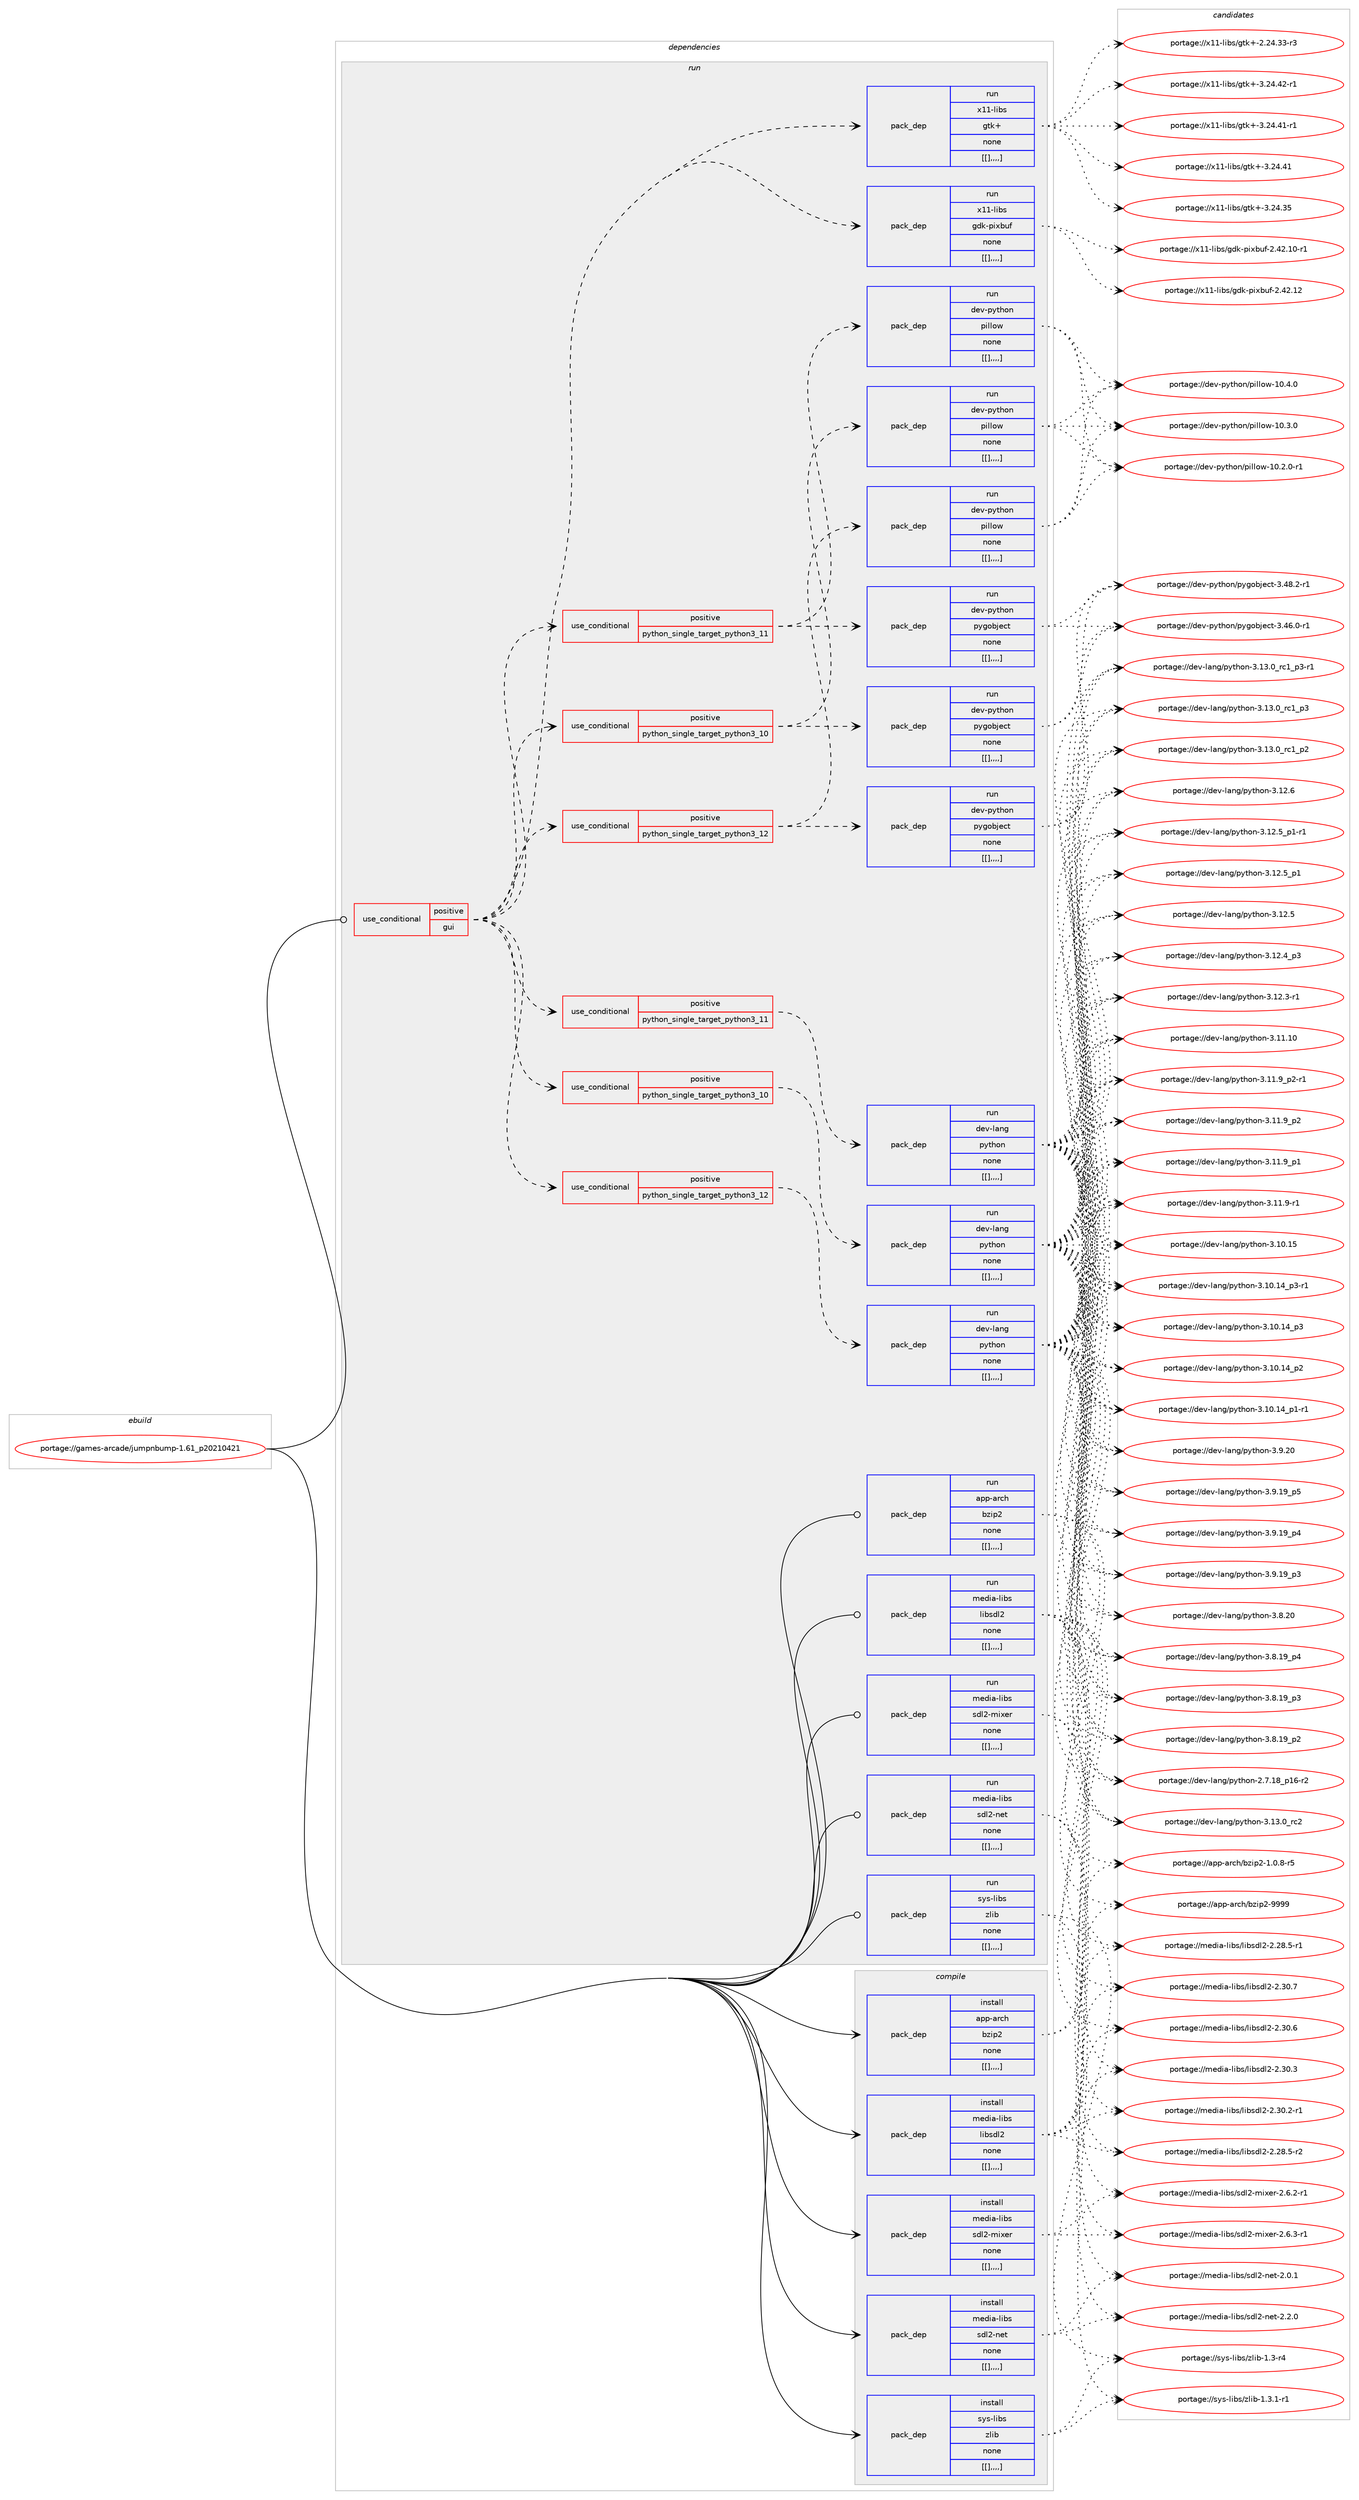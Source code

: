 digraph prolog {

# *************
# Graph options
# *************

newrank=true;
concentrate=true;
compound=true;
graph [rankdir=LR,fontname=Helvetica,fontsize=10,ranksep=1.5];#, ranksep=2.5, nodesep=0.2];
edge  [arrowhead=vee];
node  [fontname=Helvetica,fontsize=10];

# **********
# The ebuild
# **********

subgraph cluster_leftcol {
color=gray;
label=<<i>ebuild</i>>;
id [label="portage://games-arcade/jumpnbump-1.61_p20210421", color=red, width=4, href="../games-arcade/jumpnbump-1.61_p20210421.svg"];
}

# ****************
# The dependencies
# ****************

subgraph cluster_midcol {
color=gray;
label=<<i>dependencies</i>>;
subgraph cluster_compile {
fillcolor="#eeeeee";
style=filled;
label=<<i>compile</i>>;
subgraph pack162694 {
dependency228974 [label=<<TABLE BORDER="0" CELLBORDER="1" CELLSPACING="0" CELLPADDING="4" WIDTH="220"><TR><TD ROWSPAN="6" CELLPADDING="30">pack_dep</TD></TR><TR><TD WIDTH="110">install</TD></TR><TR><TD>app-arch</TD></TR><TR><TD>bzip2</TD></TR><TR><TD>none</TD></TR><TR><TD>[[],,,,]</TD></TR></TABLE>>, shape=none, color=blue];
}
id:e -> dependency228974:w [weight=20,style="solid",arrowhead="vee"];
subgraph pack162695 {
dependency228975 [label=<<TABLE BORDER="0" CELLBORDER="1" CELLSPACING="0" CELLPADDING="4" WIDTH="220"><TR><TD ROWSPAN="6" CELLPADDING="30">pack_dep</TD></TR><TR><TD WIDTH="110">install</TD></TR><TR><TD>media-libs</TD></TR><TR><TD>libsdl2</TD></TR><TR><TD>none</TD></TR><TR><TD>[[],,,,]</TD></TR></TABLE>>, shape=none, color=blue];
}
id:e -> dependency228975:w [weight=20,style="solid",arrowhead="vee"];
subgraph pack162696 {
dependency228976 [label=<<TABLE BORDER="0" CELLBORDER="1" CELLSPACING="0" CELLPADDING="4" WIDTH="220"><TR><TD ROWSPAN="6" CELLPADDING="30">pack_dep</TD></TR><TR><TD WIDTH="110">install</TD></TR><TR><TD>media-libs</TD></TR><TR><TD>sdl2-mixer</TD></TR><TR><TD>none</TD></TR><TR><TD>[[],,,,]</TD></TR></TABLE>>, shape=none, color=blue];
}
id:e -> dependency228976:w [weight=20,style="solid",arrowhead="vee"];
subgraph pack162697 {
dependency228977 [label=<<TABLE BORDER="0" CELLBORDER="1" CELLSPACING="0" CELLPADDING="4" WIDTH="220"><TR><TD ROWSPAN="6" CELLPADDING="30">pack_dep</TD></TR><TR><TD WIDTH="110">install</TD></TR><TR><TD>media-libs</TD></TR><TR><TD>sdl2-net</TD></TR><TR><TD>none</TD></TR><TR><TD>[[],,,,]</TD></TR></TABLE>>, shape=none, color=blue];
}
id:e -> dependency228977:w [weight=20,style="solid",arrowhead="vee"];
subgraph pack162698 {
dependency228978 [label=<<TABLE BORDER="0" CELLBORDER="1" CELLSPACING="0" CELLPADDING="4" WIDTH="220"><TR><TD ROWSPAN="6" CELLPADDING="30">pack_dep</TD></TR><TR><TD WIDTH="110">install</TD></TR><TR><TD>sys-libs</TD></TR><TR><TD>zlib</TD></TR><TR><TD>none</TD></TR><TR><TD>[[],,,,]</TD></TR></TABLE>>, shape=none, color=blue];
}
id:e -> dependency228978:w [weight=20,style="solid",arrowhead="vee"];
}
subgraph cluster_compileandrun {
fillcolor="#eeeeee";
style=filled;
label=<<i>compile and run</i>>;
}
subgraph cluster_run {
fillcolor="#eeeeee";
style=filled;
label=<<i>run</i>>;
subgraph cond64808 {
dependency228979 [label=<<TABLE BORDER="0" CELLBORDER="1" CELLSPACING="0" CELLPADDING="4"><TR><TD ROWSPAN="3" CELLPADDING="10">use_conditional</TD></TR><TR><TD>positive</TD></TR><TR><TD>gui</TD></TR></TABLE>>, shape=none, color=red];
subgraph cond64809 {
dependency228980 [label=<<TABLE BORDER="0" CELLBORDER="1" CELLSPACING="0" CELLPADDING="4"><TR><TD ROWSPAN="3" CELLPADDING="10">use_conditional</TD></TR><TR><TD>positive</TD></TR><TR><TD>python_single_target_python3_10</TD></TR></TABLE>>, shape=none, color=red];
subgraph pack162699 {
dependency228981 [label=<<TABLE BORDER="0" CELLBORDER="1" CELLSPACING="0" CELLPADDING="4" WIDTH="220"><TR><TD ROWSPAN="6" CELLPADDING="30">pack_dep</TD></TR><TR><TD WIDTH="110">run</TD></TR><TR><TD>dev-lang</TD></TR><TR><TD>python</TD></TR><TR><TD>none</TD></TR><TR><TD>[[],,,,]</TD></TR></TABLE>>, shape=none, color=blue];
}
dependency228980:e -> dependency228981:w [weight=20,style="dashed",arrowhead="vee"];
}
dependency228979:e -> dependency228980:w [weight=20,style="dashed",arrowhead="vee"];
subgraph cond64810 {
dependency228982 [label=<<TABLE BORDER="0" CELLBORDER="1" CELLSPACING="0" CELLPADDING="4"><TR><TD ROWSPAN="3" CELLPADDING="10">use_conditional</TD></TR><TR><TD>positive</TD></TR><TR><TD>python_single_target_python3_11</TD></TR></TABLE>>, shape=none, color=red];
subgraph pack162700 {
dependency228983 [label=<<TABLE BORDER="0" CELLBORDER="1" CELLSPACING="0" CELLPADDING="4" WIDTH="220"><TR><TD ROWSPAN="6" CELLPADDING="30">pack_dep</TD></TR><TR><TD WIDTH="110">run</TD></TR><TR><TD>dev-lang</TD></TR><TR><TD>python</TD></TR><TR><TD>none</TD></TR><TR><TD>[[],,,,]</TD></TR></TABLE>>, shape=none, color=blue];
}
dependency228982:e -> dependency228983:w [weight=20,style="dashed",arrowhead="vee"];
}
dependency228979:e -> dependency228982:w [weight=20,style="dashed",arrowhead="vee"];
subgraph cond64811 {
dependency228984 [label=<<TABLE BORDER="0" CELLBORDER="1" CELLSPACING="0" CELLPADDING="4"><TR><TD ROWSPAN="3" CELLPADDING="10">use_conditional</TD></TR><TR><TD>positive</TD></TR><TR><TD>python_single_target_python3_12</TD></TR></TABLE>>, shape=none, color=red];
subgraph pack162701 {
dependency228985 [label=<<TABLE BORDER="0" CELLBORDER="1" CELLSPACING="0" CELLPADDING="4" WIDTH="220"><TR><TD ROWSPAN="6" CELLPADDING="30">pack_dep</TD></TR><TR><TD WIDTH="110">run</TD></TR><TR><TD>dev-lang</TD></TR><TR><TD>python</TD></TR><TR><TD>none</TD></TR><TR><TD>[[],,,,]</TD></TR></TABLE>>, shape=none, color=blue];
}
dependency228984:e -> dependency228985:w [weight=20,style="dashed",arrowhead="vee"];
}
dependency228979:e -> dependency228984:w [weight=20,style="dashed",arrowhead="vee"];
subgraph cond64812 {
dependency228986 [label=<<TABLE BORDER="0" CELLBORDER="1" CELLSPACING="0" CELLPADDING="4"><TR><TD ROWSPAN="3" CELLPADDING="10">use_conditional</TD></TR><TR><TD>positive</TD></TR><TR><TD>python_single_target_python3_10</TD></TR></TABLE>>, shape=none, color=red];
subgraph pack162702 {
dependency228987 [label=<<TABLE BORDER="0" CELLBORDER="1" CELLSPACING="0" CELLPADDING="4" WIDTH="220"><TR><TD ROWSPAN="6" CELLPADDING="30">pack_dep</TD></TR><TR><TD WIDTH="110">run</TD></TR><TR><TD>dev-python</TD></TR><TR><TD>pillow</TD></TR><TR><TD>none</TD></TR><TR><TD>[[],,,,]</TD></TR></TABLE>>, shape=none, color=blue];
}
dependency228986:e -> dependency228987:w [weight=20,style="dashed",arrowhead="vee"];
subgraph pack162703 {
dependency228988 [label=<<TABLE BORDER="0" CELLBORDER="1" CELLSPACING="0" CELLPADDING="4" WIDTH="220"><TR><TD ROWSPAN="6" CELLPADDING="30">pack_dep</TD></TR><TR><TD WIDTH="110">run</TD></TR><TR><TD>dev-python</TD></TR><TR><TD>pygobject</TD></TR><TR><TD>none</TD></TR><TR><TD>[[],,,,]</TD></TR></TABLE>>, shape=none, color=blue];
}
dependency228986:e -> dependency228988:w [weight=20,style="dashed",arrowhead="vee"];
}
dependency228979:e -> dependency228986:w [weight=20,style="dashed",arrowhead="vee"];
subgraph cond64813 {
dependency228989 [label=<<TABLE BORDER="0" CELLBORDER="1" CELLSPACING="0" CELLPADDING="4"><TR><TD ROWSPAN="3" CELLPADDING="10">use_conditional</TD></TR><TR><TD>positive</TD></TR><TR><TD>python_single_target_python3_11</TD></TR></TABLE>>, shape=none, color=red];
subgraph pack162704 {
dependency228990 [label=<<TABLE BORDER="0" CELLBORDER="1" CELLSPACING="0" CELLPADDING="4" WIDTH="220"><TR><TD ROWSPAN="6" CELLPADDING="30">pack_dep</TD></TR><TR><TD WIDTH="110">run</TD></TR><TR><TD>dev-python</TD></TR><TR><TD>pillow</TD></TR><TR><TD>none</TD></TR><TR><TD>[[],,,,]</TD></TR></TABLE>>, shape=none, color=blue];
}
dependency228989:e -> dependency228990:w [weight=20,style="dashed",arrowhead="vee"];
subgraph pack162705 {
dependency228991 [label=<<TABLE BORDER="0" CELLBORDER="1" CELLSPACING="0" CELLPADDING="4" WIDTH="220"><TR><TD ROWSPAN="6" CELLPADDING="30">pack_dep</TD></TR><TR><TD WIDTH="110">run</TD></TR><TR><TD>dev-python</TD></TR><TR><TD>pygobject</TD></TR><TR><TD>none</TD></TR><TR><TD>[[],,,,]</TD></TR></TABLE>>, shape=none, color=blue];
}
dependency228989:e -> dependency228991:w [weight=20,style="dashed",arrowhead="vee"];
}
dependency228979:e -> dependency228989:w [weight=20,style="dashed",arrowhead="vee"];
subgraph cond64814 {
dependency228992 [label=<<TABLE BORDER="0" CELLBORDER="1" CELLSPACING="0" CELLPADDING="4"><TR><TD ROWSPAN="3" CELLPADDING="10">use_conditional</TD></TR><TR><TD>positive</TD></TR><TR><TD>python_single_target_python3_12</TD></TR></TABLE>>, shape=none, color=red];
subgraph pack162706 {
dependency228993 [label=<<TABLE BORDER="0" CELLBORDER="1" CELLSPACING="0" CELLPADDING="4" WIDTH="220"><TR><TD ROWSPAN="6" CELLPADDING="30">pack_dep</TD></TR><TR><TD WIDTH="110">run</TD></TR><TR><TD>dev-python</TD></TR><TR><TD>pillow</TD></TR><TR><TD>none</TD></TR><TR><TD>[[],,,,]</TD></TR></TABLE>>, shape=none, color=blue];
}
dependency228992:e -> dependency228993:w [weight=20,style="dashed",arrowhead="vee"];
subgraph pack162707 {
dependency228994 [label=<<TABLE BORDER="0" CELLBORDER="1" CELLSPACING="0" CELLPADDING="4" WIDTH="220"><TR><TD ROWSPAN="6" CELLPADDING="30">pack_dep</TD></TR><TR><TD WIDTH="110">run</TD></TR><TR><TD>dev-python</TD></TR><TR><TD>pygobject</TD></TR><TR><TD>none</TD></TR><TR><TD>[[],,,,]</TD></TR></TABLE>>, shape=none, color=blue];
}
dependency228992:e -> dependency228994:w [weight=20,style="dashed",arrowhead="vee"];
}
dependency228979:e -> dependency228992:w [weight=20,style="dashed",arrowhead="vee"];
subgraph pack162708 {
dependency228995 [label=<<TABLE BORDER="0" CELLBORDER="1" CELLSPACING="0" CELLPADDING="4" WIDTH="220"><TR><TD ROWSPAN="6" CELLPADDING="30">pack_dep</TD></TR><TR><TD WIDTH="110">run</TD></TR><TR><TD>x11-libs</TD></TR><TR><TD>gdk-pixbuf</TD></TR><TR><TD>none</TD></TR><TR><TD>[[],,,,]</TD></TR></TABLE>>, shape=none, color=blue];
}
dependency228979:e -> dependency228995:w [weight=20,style="dashed",arrowhead="vee"];
subgraph pack162709 {
dependency228996 [label=<<TABLE BORDER="0" CELLBORDER="1" CELLSPACING="0" CELLPADDING="4" WIDTH="220"><TR><TD ROWSPAN="6" CELLPADDING="30">pack_dep</TD></TR><TR><TD WIDTH="110">run</TD></TR><TR><TD>x11-libs</TD></TR><TR><TD>gtk+</TD></TR><TR><TD>none</TD></TR><TR><TD>[[],,,,]</TD></TR></TABLE>>, shape=none, color=blue];
}
dependency228979:e -> dependency228996:w [weight=20,style="dashed",arrowhead="vee"];
}
id:e -> dependency228979:w [weight=20,style="solid",arrowhead="odot"];
subgraph pack162710 {
dependency228997 [label=<<TABLE BORDER="0" CELLBORDER="1" CELLSPACING="0" CELLPADDING="4" WIDTH="220"><TR><TD ROWSPAN="6" CELLPADDING="30">pack_dep</TD></TR><TR><TD WIDTH="110">run</TD></TR><TR><TD>app-arch</TD></TR><TR><TD>bzip2</TD></TR><TR><TD>none</TD></TR><TR><TD>[[],,,,]</TD></TR></TABLE>>, shape=none, color=blue];
}
id:e -> dependency228997:w [weight=20,style="solid",arrowhead="odot"];
subgraph pack162711 {
dependency228998 [label=<<TABLE BORDER="0" CELLBORDER="1" CELLSPACING="0" CELLPADDING="4" WIDTH="220"><TR><TD ROWSPAN="6" CELLPADDING="30">pack_dep</TD></TR><TR><TD WIDTH="110">run</TD></TR><TR><TD>media-libs</TD></TR><TR><TD>libsdl2</TD></TR><TR><TD>none</TD></TR><TR><TD>[[],,,,]</TD></TR></TABLE>>, shape=none, color=blue];
}
id:e -> dependency228998:w [weight=20,style="solid",arrowhead="odot"];
subgraph pack162712 {
dependency228999 [label=<<TABLE BORDER="0" CELLBORDER="1" CELLSPACING="0" CELLPADDING="4" WIDTH="220"><TR><TD ROWSPAN="6" CELLPADDING="30">pack_dep</TD></TR><TR><TD WIDTH="110">run</TD></TR><TR><TD>media-libs</TD></TR><TR><TD>sdl2-mixer</TD></TR><TR><TD>none</TD></TR><TR><TD>[[],,,,]</TD></TR></TABLE>>, shape=none, color=blue];
}
id:e -> dependency228999:w [weight=20,style="solid",arrowhead="odot"];
subgraph pack162713 {
dependency229000 [label=<<TABLE BORDER="0" CELLBORDER="1" CELLSPACING="0" CELLPADDING="4" WIDTH="220"><TR><TD ROWSPAN="6" CELLPADDING="30">pack_dep</TD></TR><TR><TD WIDTH="110">run</TD></TR><TR><TD>media-libs</TD></TR><TR><TD>sdl2-net</TD></TR><TR><TD>none</TD></TR><TR><TD>[[],,,,]</TD></TR></TABLE>>, shape=none, color=blue];
}
id:e -> dependency229000:w [weight=20,style="solid",arrowhead="odot"];
subgraph pack162714 {
dependency229001 [label=<<TABLE BORDER="0" CELLBORDER="1" CELLSPACING="0" CELLPADDING="4" WIDTH="220"><TR><TD ROWSPAN="6" CELLPADDING="30">pack_dep</TD></TR><TR><TD WIDTH="110">run</TD></TR><TR><TD>sys-libs</TD></TR><TR><TD>zlib</TD></TR><TR><TD>none</TD></TR><TR><TD>[[],,,,]</TD></TR></TABLE>>, shape=none, color=blue];
}
id:e -> dependency229001:w [weight=20,style="solid",arrowhead="odot"];
}
}

# **************
# The candidates
# **************

subgraph cluster_choices {
rank=same;
color=gray;
label=<<i>candidates</i>>;

subgraph choice162694 {
color=black;
nodesep=1;
choice971121124597114991044798122105112504557575757 [label="portage://app-arch/bzip2-9999", color=red, width=4,href="../app-arch/bzip2-9999.svg"];
choice971121124597114991044798122105112504549464846564511453 [label="portage://app-arch/bzip2-1.0.8-r5", color=red, width=4,href="../app-arch/bzip2-1.0.8-r5.svg"];
dependency228974:e -> choice971121124597114991044798122105112504557575757:w [style=dotted,weight="100"];
dependency228974:e -> choice971121124597114991044798122105112504549464846564511453:w [style=dotted,weight="100"];
}
subgraph choice162695 {
color=black;
nodesep=1;
choice10910110010597451081059811547108105981151001085045504651484655 [label="portage://media-libs/libsdl2-2.30.7", color=red, width=4,href="../media-libs/libsdl2-2.30.7.svg"];
choice10910110010597451081059811547108105981151001085045504651484654 [label="portage://media-libs/libsdl2-2.30.6", color=red, width=4,href="../media-libs/libsdl2-2.30.6.svg"];
choice10910110010597451081059811547108105981151001085045504651484651 [label="portage://media-libs/libsdl2-2.30.3", color=red, width=4,href="../media-libs/libsdl2-2.30.3.svg"];
choice109101100105974510810598115471081059811510010850455046514846504511449 [label="portage://media-libs/libsdl2-2.30.2-r1", color=red, width=4,href="../media-libs/libsdl2-2.30.2-r1.svg"];
choice109101100105974510810598115471081059811510010850455046505646534511450 [label="portage://media-libs/libsdl2-2.28.5-r2", color=red, width=4,href="../media-libs/libsdl2-2.28.5-r2.svg"];
choice109101100105974510810598115471081059811510010850455046505646534511449 [label="portage://media-libs/libsdl2-2.28.5-r1", color=red, width=4,href="../media-libs/libsdl2-2.28.5-r1.svg"];
dependency228975:e -> choice10910110010597451081059811547108105981151001085045504651484655:w [style=dotted,weight="100"];
dependency228975:e -> choice10910110010597451081059811547108105981151001085045504651484654:w [style=dotted,weight="100"];
dependency228975:e -> choice10910110010597451081059811547108105981151001085045504651484651:w [style=dotted,weight="100"];
dependency228975:e -> choice109101100105974510810598115471081059811510010850455046514846504511449:w [style=dotted,weight="100"];
dependency228975:e -> choice109101100105974510810598115471081059811510010850455046505646534511450:w [style=dotted,weight="100"];
dependency228975:e -> choice109101100105974510810598115471081059811510010850455046505646534511449:w [style=dotted,weight="100"];
}
subgraph choice162696 {
color=black;
nodesep=1;
choice1091011001059745108105981154711510010850451091051201011144550465446514511449 [label="portage://media-libs/sdl2-mixer-2.6.3-r1", color=red, width=4,href="../media-libs/sdl2-mixer-2.6.3-r1.svg"];
choice1091011001059745108105981154711510010850451091051201011144550465446504511449 [label="portage://media-libs/sdl2-mixer-2.6.2-r1", color=red, width=4,href="../media-libs/sdl2-mixer-2.6.2-r1.svg"];
dependency228976:e -> choice1091011001059745108105981154711510010850451091051201011144550465446514511449:w [style=dotted,weight="100"];
dependency228976:e -> choice1091011001059745108105981154711510010850451091051201011144550465446504511449:w [style=dotted,weight="100"];
}
subgraph choice162697 {
color=black;
nodesep=1;
choice109101100105974510810598115471151001085045110101116455046504648 [label="portage://media-libs/sdl2-net-2.2.0", color=red, width=4,href="../media-libs/sdl2-net-2.2.0.svg"];
choice109101100105974510810598115471151001085045110101116455046484649 [label="portage://media-libs/sdl2-net-2.0.1", color=red, width=4,href="../media-libs/sdl2-net-2.0.1.svg"];
dependency228977:e -> choice109101100105974510810598115471151001085045110101116455046504648:w [style=dotted,weight="100"];
dependency228977:e -> choice109101100105974510810598115471151001085045110101116455046484649:w [style=dotted,weight="100"];
}
subgraph choice162698 {
color=black;
nodesep=1;
choice115121115451081059811547122108105984549465146494511449 [label="portage://sys-libs/zlib-1.3.1-r1", color=red, width=4,href="../sys-libs/zlib-1.3.1-r1.svg"];
choice11512111545108105981154712210810598454946514511452 [label="portage://sys-libs/zlib-1.3-r4", color=red, width=4,href="../sys-libs/zlib-1.3-r4.svg"];
dependency228978:e -> choice115121115451081059811547122108105984549465146494511449:w [style=dotted,weight="100"];
dependency228978:e -> choice11512111545108105981154712210810598454946514511452:w [style=dotted,weight="100"];
}
subgraph choice162699 {
color=black;
nodesep=1;
choice10010111845108971101034711212111610411111045514649514648951149950 [label="portage://dev-lang/python-3.13.0_rc2", color=red, width=4,href="../dev-lang/python-3.13.0_rc2.svg"];
choice1001011184510897110103471121211161041111104551464951464895114994995112514511449 [label="portage://dev-lang/python-3.13.0_rc1_p3-r1", color=red, width=4,href="../dev-lang/python-3.13.0_rc1_p3-r1.svg"];
choice100101118451089711010347112121116104111110455146495146489511499499511251 [label="portage://dev-lang/python-3.13.0_rc1_p3", color=red, width=4,href="../dev-lang/python-3.13.0_rc1_p3.svg"];
choice100101118451089711010347112121116104111110455146495146489511499499511250 [label="portage://dev-lang/python-3.13.0_rc1_p2", color=red, width=4,href="../dev-lang/python-3.13.0_rc1_p2.svg"];
choice10010111845108971101034711212111610411111045514649504654 [label="portage://dev-lang/python-3.12.6", color=red, width=4,href="../dev-lang/python-3.12.6.svg"];
choice1001011184510897110103471121211161041111104551464950465395112494511449 [label="portage://dev-lang/python-3.12.5_p1-r1", color=red, width=4,href="../dev-lang/python-3.12.5_p1-r1.svg"];
choice100101118451089711010347112121116104111110455146495046539511249 [label="portage://dev-lang/python-3.12.5_p1", color=red, width=4,href="../dev-lang/python-3.12.5_p1.svg"];
choice10010111845108971101034711212111610411111045514649504653 [label="portage://dev-lang/python-3.12.5", color=red, width=4,href="../dev-lang/python-3.12.5.svg"];
choice100101118451089711010347112121116104111110455146495046529511251 [label="portage://dev-lang/python-3.12.4_p3", color=red, width=4,href="../dev-lang/python-3.12.4_p3.svg"];
choice100101118451089711010347112121116104111110455146495046514511449 [label="portage://dev-lang/python-3.12.3-r1", color=red, width=4,href="../dev-lang/python-3.12.3-r1.svg"];
choice1001011184510897110103471121211161041111104551464949464948 [label="portage://dev-lang/python-3.11.10", color=red, width=4,href="../dev-lang/python-3.11.10.svg"];
choice1001011184510897110103471121211161041111104551464949465795112504511449 [label="portage://dev-lang/python-3.11.9_p2-r1", color=red, width=4,href="../dev-lang/python-3.11.9_p2-r1.svg"];
choice100101118451089711010347112121116104111110455146494946579511250 [label="portage://dev-lang/python-3.11.9_p2", color=red, width=4,href="../dev-lang/python-3.11.9_p2.svg"];
choice100101118451089711010347112121116104111110455146494946579511249 [label="portage://dev-lang/python-3.11.9_p1", color=red, width=4,href="../dev-lang/python-3.11.9_p1.svg"];
choice100101118451089711010347112121116104111110455146494946574511449 [label="portage://dev-lang/python-3.11.9-r1", color=red, width=4,href="../dev-lang/python-3.11.9-r1.svg"];
choice1001011184510897110103471121211161041111104551464948464953 [label="portage://dev-lang/python-3.10.15", color=red, width=4,href="../dev-lang/python-3.10.15.svg"];
choice100101118451089711010347112121116104111110455146494846495295112514511449 [label="portage://dev-lang/python-3.10.14_p3-r1", color=red, width=4,href="../dev-lang/python-3.10.14_p3-r1.svg"];
choice10010111845108971101034711212111610411111045514649484649529511251 [label="portage://dev-lang/python-3.10.14_p3", color=red, width=4,href="../dev-lang/python-3.10.14_p3.svg"];
choice10010111845108971101034711212111610411111045514649484649529511250 [label="portage://dev-lang/python-3.10.14_p2", color=red, width=4,href="../dev-lang/python-3.10.14_p2.svg"];
choice100101118451089711010347112121116104111110455146494846495295112494511449 [label="portage://dev-lang/python-3.10.14_p1-r1", color=red, width=4,href="../dev-lang/python-3.10.14_p1-r1.svg"];
choice10010111845108971101034711212111610411111045514657465048 [label="portage://dev-lang/python-3.9.20", color=red, width=4,href="../dev-lang/python-3.9.20.svg"];
choice100101118451089711010347112121116104111110455146574649579511253 [label="portage://dev-lang/python-3.9.19_p5", color=red, width=4,href="../dev-lang/python-3.9.19_p5.svg"];
choice100101118451089711010347112121116104111110455146574649579511252 [label="portage://dev-lang/python-3.9.19_p4", color=red, width=4,href="../dev-lang/python-3.9.19_p4.svg"];
choice100101118451089711010347112121116104111110455146574649579511251 [label="portage://dev-lang/python-3.9.19_p3", color=red, width=4,href="../dev-lang/python-3.9.19_p3.svg"];
choice10010111845108971101034711212111610411111045514656465048 [label="portage://dev-lang/python-3.8.20", color=red, width=4,href="../dev-lang/python-3.8.20.svg"];
choice100101118451089711010347112121116104111110455146564649579511252 [label="portage://dev-lang/python-3.8.19_p4", color=red, width=4,href="../dev-lang/python-3.8.19_p4.svg"];
choice100101118451089711010347112121116104111110455146564649579511251 [label="portage://dev-lang/python-3.8.19_p3", color=red, width=4,href="../dev-lang/python-3.8.19_p3.svg"];
choice100101118451089711010347112121116104111110455146564649579511250 [label="portage://dev-lang/python-3.8.19_p2", color=red, width=4,href="../dev-lang/python-3.8.19_p2.svg"];
choice100101118451089711010347112121116104111110455046554649569511249544511450 [label="portage://dev-lang/python-2.7.18_p16-r2", color=red, width=4,href="../dev-lang/python-2.7.18_p16-r2.svg"];
dependency228981:e -> choice10010111845108971101034711212111610411111045514649514648951149950:w [style=dotted,weight="100"];
dependency228981:e -> choice1001011184510897110103471121211161041111104551464951464895114994995112514511449:w [style=dotted,weight="100"];
dependency228981:e -> choice100101118451089711010347112121116104111110455146495146489511499499511251:w [style=dotted,weight="100"];
dependency228981:e -> choice100101118451089711010347112121116104111110455146495146489511499499511250:w [style=dotted,weight="100"];
dependency228981:e -> choice10010111845108971101034711212111610411111045514649504654:w [style=dotted,weight="100"];
dependency228981:e -> choice1001011184510897110103471121211161041111104551464950465395112494511449:w [style=dotted,weight="100"];
dependency228981:e -> choice100101118451089711010347112121116104111110455146495046539511249:w [style=dotted,weight="100"];
dependency228981:e -> choice10010111845108971101034711212111610411111045514649504653:w [style=dotted,weight="100"];
dependency228981:e -> choice100101118451089711010347112121116104111110455146495046529511251:w [style=dotted,weight="100"];
dependency228981:e -> choice100101118451089711010347112121116104111110455146495046514511449:w [style=dotted,weight="100"];
dependency228981:e -> choice1001011184510897110103471121211161041111104551464949464948:w [style=dotted,weight="100"];
dependency228981:e -> choice1001011184510897110103471121211161041111104551464949465795112504511449:w [style=dotted,weight="100"];
dependency228981:e -> choice100101118451089711010347112121116104111110455146494946579511250:w [style=dotted,weight="100"];
dependency228981:e -> choice100101118451089711010347112121116104111110455146494946579511249:w [style=dotted,weight="100"];
dependency228981:e -> choice100101118451089711010347112121116104111110455146494946574511449:w [style=dotted,weight="100"];
dependency228981:e -> choice1001011184510897110103471121211161041111104551464948464953:w [style=dotted,weight="100"];
dependency228981:e -> choice100101118451089711010347112121116104111110455146494846495295112514511449:w [style=dotted,weight="100"];
dependency228981:e -> choice10010111845108971101034711212111610411111045514649484649529511251:w [style=dotted,weight="100"];
dependency228981:e -> choice10010111845108971101034711212111610411111045514649484649529511250:w [style=dotted,weight="100"];
dependency228981:e -> choice100101118451089711010347112121116104111110455146494846495295112494511449:w [style=dotted,weight="100"];
dependency228981:e -> choice10010111845108971101034711212111610411111045514657465048:w [style=dotted,weight="100"];
dependency228981:e -> choice100101118451089711010347112121116104111110455146574649579511253:w [style=dotted,weight="100"];
dependency228981:e -> choice100101118451089711010347112121116104111110455146574649579511252:w [style=dotted,weight="100"];
dependency228981:e -> choice100101118451089711010347112121116104111110455146574649579511251:w [style=dotted,weight="100"];
dependency228981:e -> choice10010111845108971101034711212111610411111045514656465048:w [style=dotted,weight="100"];
dependency228981:e -> choice100101118451089711010347112121116104111110455146564649579511252:w [style=dotted,weight="100"];
dependency228981:e -> choice100101118451089711010347112121116104111110455146564649579511251:w [style=dotted,weight="100"];
dependency228981:e -> choice100101118451089711010347112121116104111110455146564649579511250:w [style=dotted,weight="100"];
dependency228981:e -> choice100101118451089711010347112121116104111110455046554649569511249544511450:w [style=dotted,weight="100"];
}
subgraph choice162700 {
color=black;
nodesep=1;
choice10010111845108971101034711212111610411111045514649514648951149950 [label="portage://dev-lang/python-3.13.0_rc2", color=red, width=4,href="../dev-lang/python-3.13.0_rc2.svg"];
choice1001011184510897110103471121211161041111104551464951464895114994995112514511449 [label="portage://dev-lang/python-3.13.0_rc1_p3-r1", color=red, width=4,href="../dev-lang/python-3.13.0_rc1_p3-r1.svg"];
choice100101118451089711010347112121116104111110455146495146489511499499511251 [label="portage://dev-lang/python-3.13.0_rc1_p3", color=red, width=4,href="../dev-lang/python-3.13.0_rc1_p3.svg"];
choice100101118451089711010347112121116104111110455146495146489511499499511250 [label="portage://dev-lang/python-3.13.0_rc1_p2", color=red, width=4,href="../dev-lang/python-3.13.0_rc1_p2.svg"];
choice10010111845108971101034711212111610411111045514649504654 [label="portage://dev-lang/python-3.12.6", color=red, width=4,href="../dev-lang/python-3.12.6.svg"];
choice1001011184510897110103471121211161041111104551464950465395112494511449 [label="portage://dev-lang/python-3.12.5_p1-r1", color=red, width=4,href="../dev-lang/python-3.12.5_p1-r1.svg"];
choice100101118451089711010347112121116104111110455146495046539511249 [label="portage://dev-lang/python-3.12.5_p1", color=red, width=4,href="../dev-lang/python-3.12.5_p1.svg"];
choice10010111845108971101034711212111610411111045514649504653 [label="portage://dev-lang/python-3.12.5", color=red, width=4,href="../dev-lang/python-3.12.5.svg"];
choice100101118451089711010347112121116104111110455146495046529511251 [label="portage://dev-lang/python-3.12.4_p3", color=red, width=4,href="../dev-lang/python-3.12.4_p3.svg"];
choice100101118451089711010347112121116104111110455146495046514511449 [label="portage://dev-lang/python-3.12.3-r1", color=red, width=4,href="../dev-lang/python-3.12.3-r1.svg"];
choice1001011184510897110103471121211161041111104551464949464948 [label="portage://dev-lang/python-3.11.10", color=red, width=4,href="../dev-lang/python-3.11.10.svg"];
choice1001011184510897110103471121211161041111104551464949465795112504511449 [label="portage://dev-lang/python-3.11.9_p2-r1", color=red, width=4,href="../dev-lang/python-3.11.9_p2-r1.svg"];
choice100101118451089711010347112121116104111110455146494946579511250 [label="portage://dev-lang/python-3.11.9_p2", color=red, width=4,href="../dev-lang/python-3.11.9_p2.svg"];
choice100101118451089711010347112121116104111110455146494946579511249 [label="portage://dev-lang/python-3.11.9_p1", color=red, width=4,href="../dev-lang/python-3.11.9_p1.svg"];
choice100101118451089711010347112121116104111110455146494946574511449 [label="portage://dev-lang/python-3.11.9-r1", color=red, width=4,href="../dev-lang/python-3.11.9-r1.svg"];
choice1001011184510897110103471121211161041111104551464948464953 [label="portage://dev-lang/python-3.10.15", color=red, width=4,href="../dev-lang/python-3.10.15.svg"];
choice100101118451089711010347112121116104111110455146494846495295112514511449 [label="portage://dev-lang/python-3.10.14_p3-r1", color=red, width=4,href="../dev-lang/python-3.10.14_p3-r1.svg"];
choice10010111845108971101034711212111610411111045514649484649529511251 [label="portage://dev-lang/python-3.10.14_p3", color=red, width=4,href="../dev-lang/python-3.10.14_p3.svg"];
choice10010111845108971101034711212111610411111045514649484649529511250 [label="portage://dev-lang/python-3.10.14_p2", color=red, width=4,href="../dev-lang/python-3.10.14_p2.svg"];
choice100101118451089711010347112121116104111110455146494846495295112494511449 [label="portage://dev-lang/python-3.10.14_p1-r1", color=red, width=4,href="../dev-lang/python-3.10.14_p1-r1.svg"];
choice10010111845108971101034711212111610411111045514657465048 [label="portage://dev-lang/python-3.9.20", color=red, width=4,href="../dev-lang/python-3.9.20.svg"];
choice100101118451089711010347112121116104111110455146574649579511253 [label="portage://dev-lang/python-3.9.19_p5", color=red, width=4,href="../dev-lang/python-3.9.19_p5.svg"];
choice100101118451089711010347112121116104111110455146574649579511252 [label="portage://dev-lang/python-3.9.19_p4", color=red, width=4,href="../dev-lang/python-3.9.19_p4.svg"];
choice100101118451089711010347112121116104111110455146574649579511251 [label="portage://dev-lang/python-3.9.19_p3", color=red, width=4,href="../dev-lang/python-3.9.19_p3.svg"];
choice10010111845108971101034711212111610411111045514656465048 [label="portage://dev-lang/python-3.8.20", color=red, width=4,href="../dev-lang/python-3.8.20.svg"];
choice100101118451089711010347112121116104111110455146564649579511252 [label="portage://dev-lang/python-3.8.19_p4", color=red, width=4,href="../dev-lang/python-3.8.19_p4.svg"];
choice100101118451089711010347112121116104111110455146564649579511251 [label="portage://dev-lang/python-3.8.19_p3", color=red, width=4,href="../dev-lang/python-3.8.19_p3.svg"];
choice100101118451089711010347112121116104111110455146564649579511250 [label="portage://dev-lang/python-3.8.19_p2", color=red, width=4,href="../dev-lang/python-3.8.19_p2.svg"];
choice100101118451089711010347112121116104111110455046554649569511249544511450 [label="portage://dev-lang/python-2.7.18_p16-r2", color=red, width=4,href="../dev-lang/python-2.7.18_p16-r2.svg"];
dependency228983:e -> choice10010111845108971101034711212111610411111045514649514648951149950:w [style=dotted,weight="100"];
dependency228983:e -> choice1001011184510897110103471121211161041111104551464951464895114994995112514511449:w [style=dotted,weight="100"];
dependency228983:e -> choice100101118451089711010347112121116104111110455146495146489511499499511251:w [style=dotted,weight="100"];
dependency228983:e -> choice100101118451089711010347112121116104111110455146495146489511499499511250:w [style=dotted,weight="100"];
dependency228983:e -> choice10010111845108971101034711212111610411111045514649504654:w [style=dotted,weight="100"];
dependency228983:e -> choice1001011184510897110103471121211161041111104551464950465395112494511449:w [style=dotted,weight="100"];
dependency228983:e -> choice100101118451089711010347112121116104111110455146495046539511249:w [style=dotted,weight="100"];
dependency228983:e -> choice10010111845108971101034711212111610411111045514649504653:w [style=dotted,weight="100"];
dependency228983:e -> choice100101118451089711010347112121116104111110455146495046529511251:w [style=dotted,weight="100"];
dependency228983:e -> choice100101118451089711010347112121116104111110455146495046514511449:w [style=dotted,weight="100"];
dependency228983:e -> choice1001011184510897110103471121211161041111104551464949464948:w [style=dotted,weight="100"];
dependency228983:e -> choice1001011184510897110103471121211161041111104551464949465795112504511449:w [style=dotted,weight="100"];
dependency228983:e -> choice100101118451089711010347112121116104111110455146494946579511250:w [style=dotted,weight="100"];
dependency228983:e -> choice100101118451089711010347112121116104111110455146494946579511249:w [style=dotted,weight="100"];
dependency228983:e -> choice100101118451089711010347112121116104111110455146494946574511449:w [style=dotted,weight="100"];
dependency228983:e -> choice1001011184510897110103471121211161041111104551464948464953:w [style=dotted,weight="100"];
dependency228983:e -> choice100101118451089711010347112121116104111110455146494846495295112514511449:w [style=dotted,weight="100"];
dependency228983:e -> choice10010111845108971101034711212111610411111045514649484649529511251:w [style=dotted,weight="100"];
dependency228983:e -> choice10010111845108971101034711212111610411111045514649484649529511250:w [style=dotted,weight="100"];
dependency228983:e -> choice100101118451089711010347112121116104111110455146494846495295112494511449:w [style=dotted,weight="100"];
dependency228983:e -> choice10010111845108971101034711212111610411111045514657465048:w [style=dotted,weight="100"];
dependency228983:e -> choice100101118451089711010347112121116104111110455146574649579511253:w [style=dotted,weight="100"];
dependency228983:e -> choice100101118451089711010347112121116104111110455146574649579511252:w [style=dotted,weight="100"];
dependency228983:e -> choice100101118451089711010347112121116104111110455146574649579511251:w [style=dotted,weight="100"];
dependency228983:e -> choice10010111845108971101034711212111610411111045514656465048:w [style=dotted,weight="100"];
dependency228983:e -> choice100101118451089711010347112121116104111110455146564649579511252:w [style=dotted,weight="100"];
dependency228983:e -> choice100101118451089711010347112121116104111110455146564649579511251:w [style=dotted,weight="100"];
dependency228983:e -> choice100101118451089711010347112121116104111110455146564649579511250:w [style=dotted,weight="100"];
dependency228983:e -> choice100101118451089711010347112121116104111110455046554649569511249544511450:w [style=dotted,weight="100"];
}
subgraph choice162701 {
color=black;
nodesep=1;
choice10010111845108971101034711212111610411111045514649514648951149950 [label="portage://dev-lang/python-3.13.0_rc2", color=red, width=4,href="../dev-lang/python-3.13.0_rc2.svg"];
choice1001011184510897110103471121211161041111104551464951464895114994995112514511449 [label="portage://dev-lang/python-3.13.0_rc1_p3-r1", color=red, width=4,href="../dev-lang/python-3.13.0_rc1_p3-r1.svg"];
choice100101118451089711010347112121116104111110455146495146489511499499511251 [label="portage://dev-lang/python-3.13.0_rc1_p3", color=red, width=4,href="../dev-lang/python-3.13.0_rc1_p3.svg"];
choice100101118451089711010347112121116104111110455146495146489511499499511250 [label="portage://dev-lang/python-3.13.0_rc1_p2", color=red, width=4,href="../dev-lang/python-3.13.0_rc1_p2.svg"];
choice10010111845108971101034711212111610411111045514649504654 [label="portage://dev-lang/python-3.12.6", color=red, width=4,href="../dev-lang/python-3.12.6.svg"];
choice1001011184510897110103471121211161041111104551464950465395112494511449 [label="portage://dev-lang/python-3.12.5_p1-r1", color=red, width=4,href="../dev-lang/python-3.12.5_p1-r1.svg"];
choice100101118451089711010347112121116104111110455146495046539511249 [label="portage://dev-lang/python-3.12.5_p1", color=red, width=4,href="../dev-lang/python-3.12.5_p1.svg"];
choice10010111845108971101034711212111610411111045514649504653 [label="portage://dev-lang/python-3.12.5", color=red, width=4,href="../dev-lang/python-3.12.5.svg"];
choice100101118451089711010347112121116104111110455146495046529511251 [label="portage://dev-lang/python-3.12.4_p3", color=red, width=4,href="../dev-lang/python-3.12.4_p3.svg"];
choice100101118451089711010347112121116104111110455146495046514511449 [label="portage://dev-lang/python-3.12.3-r1", color=red, width=4,href="../dev-lang/python-3.12.3-r1.svg"];
choice1001011184510897110103471121211161041111104551464949464948 [label="portage://dev-lang/python-3.11.10", color=red, width=4,href="../dev-lang/python-3.11.10.svg"];
choice1001011184510897110103471121211161041111104551464949465795112504511449 [label="portage://dev-lang/python-3.11.9_p2-r1", color=red, width=4,href="../dev-lang/python-3.11.9_p2-r1.svg"];
choice100101118451089711010347112121116104111110455146494946579511250 [label="portage://dev-lang/python-3.11.9_p2", color=red, width=4,href="../dev-lang/python-3.11.9_p2.svg"];
choice100101118451089711010347112121116104111110455146494946579511249 [label="portage://dev-lang/python-3.11.9_p1", color=red, width=4,href="../dev-lang/python-3.11.9_p1.svg"];
choice100101118451089711010347112121116104111110455146494946574511449 [label="portage://dev-lang/python-3.11.9-r1", color=red, width=4,href="../dev-lang/python-3.11.9-r1.svg"];
choice1001011184510897110103471121211161041111104551464948464953 [label="portage://dev-lang/python-3.10.15", color=red, width=4,href="../dev-lang/python-3.10.15.svg"];
choice100101118451089711010347112121116104111110455146494846495295112514511449 [label="portage://dev-lang/python-3.10.14_p3-r1", color=red, width=4,href="../dev-lang/python-3.10.14_p3-r1.svg"];
choice10010111845108971101034711212111610411111045514649484649529511251 [label="portage://dev-lang/python-3.10.14_p3", color=red, width=4,href="../dev-lang/python-3.10.14_p3.svg"];
choice10010111845108971101034711212111610411111045514649484649529511250 [label="portage://dev-lang/python-3.10.14_p2", color=red, width=4,href="../dev-lang/python-3.10.14_p2.svg"];
choice100101118451089711010347112121116104111110455146494846495295112494511449 [label="portage://dev-lang/python-3.10.14_p1-r1", color=red, width=4,href="../dev-lang/python-3.10.14_p1-r1.svg"];
choice10010111845108971101034711212111610411111045514657465048 [label="portage://dev-lang/python-3.9.20", color=red, width=4,href="../dev-lang/python-3.9.20.svg"];
choice100101118451089711010347112121116104111110455146574649579511253 [label="portage://dev-lang/python-3.9.19_p5", color=red, width=4,href="../dev-lang/python-3.9.19_p5.svg"];
choice100101118451089711010347112121116104111110455146574649579511252 [label="portage://dev-lang/python-3.9.19_p4", color=red, width=4,href="../dev-lang/python-3.9.19_p4.svg"];
choice100101118451089711010347112121116104111110455146574649579511251 [label="portage://dev-lang/python-3.9.19_p3", color=red, width=4,href="../dev-lang/python-3.9.19_p3.svg"];
choice10010111845108971101034711212111610411111045514656465048 [label="portage://dev-lang/python-3.8.20", color=red, width=4,href="../dev-lang/python-3.8.20.svg"];
choice100101118451089711010347112121116104111110455146564649579511252 [label="portage://dev-lang/python-3.8.19_p4", color=red, width=4,href="../dev-lang/python-3.8.19_p4.svg"];
choice100101118451089711010347112121116104111110455146564649579511251 [label="portage://dev-lang/python-3.8.19_p3", color=red, width=4,href="../dev-lang/python-3.8.19_p3.svg"];
choice100101118451089711010347112121116104111110455146564649579511250 [label="portage://dev-lang/python-3.8.19_p2", color=red, width=4,href="../dev-lang/python-3.8.19_p2.svg"];
choice100101118451089711010347112121116104111110455046554649569511249544511450 [label="portage://dev-lang/python-2.7.18_p16-r2", color=red, width=4,href="../dev-lang/python-2.7.18_p16-r2.svg"];
dependency228985:e -> choice10010111845108971101034711212111610411111045514649514648951149950:w [style=dotted,weight="100"];
dependency228985:e -> choice1001011184510897110103471121211161041111104551464951464895114994995112514511449:w [style=dotted,weight="100"];
dependency228985:e -> choice100101118451089711010347112121116104111110455146495146489511499499511251:w [style=dotted,weight="100"];
dependency228985:e -> choice100101118451089711010347112121116104111110455146495146489511499499511250:w [style=dotted,weight="100"];
dependency228985:e -> choice10010111845108971101034711212111610411111045514649504654:w [style=dotted,weight="100"];
dependency228985:e -> choice1001011184510897110103471121211161041111104551464950465395112494511449:w [style=dotted,weight="100"];
dependency228985:e -> choice100101118451089711010347112121116104111110455146495046539511249:w [style=dotted,weight="100"];
dependency228985:e -> choice10010111845108971101034711212111610411111045514649504653:w [style=dotted,weight="100"];
dependency228985:e -> choice100101118451089711010347112121116104111110455146495046529511251:w [style=dotted,weight="100"];
dependency228985:e -> choice100101118451089711010347112121116104111110455146495046514511449:w [style=dotted,weight="100"];
dependency228985:e -> choice1001011184510897110103471121211161041111104551464949464948:w [style=dotted,weight="100"];
dependency228985:e -> choice1001011184510897110103471121211161041111104551464949465795112504511449:w [style=dotted,weight="100"];
dependency228985:e -> choice100101118451089711010347112121116104111110455146494946579511250:w [style=dotted,weight="100"];
dependency228985:e -> choice100101118451089711010347112121116104111110455146494946579511249:w [style=dotted,weight="100"];
dependency228985:e -> choice100101118451089711010347112121116104111110455146494946574511449:w [style=dotted,weight="100"];
dependency228985:e -> choice1001011184510897110103471121211161041111104551464948464953:w [style=dotted,weight="100"];
dependency228985:e -> choice100101118451089711010347112121116104111110455146494846495295112514511449:w [style=dotted,weight="100"];
dependency228985:e -> choice10010111845108971101034711212111610411111045514649484649529511251:w [style=dotted,weight="100"];
dependency228985:e -> choice10010111845108971101034711212111610411111045514649484649529511250:w [style=dotted,weight="100"];
dependency228985:e -> choice100101118451089711010347112121116104111110455146494846495295112494511449:w [style=dotted,weight="100"];
dependency228985:e -> choice10010111845108971101034711212111610411111045514657465048:w [style=dotted,weight="100"];
dependency228985:e -> choice100101118451089711010347112121116104111110455146574649579511253:w [style=dotted,weight="100"];
dependency228985:e -> choice100101118451089711010347112121116104111110455146574649579511252:w [style=dotted,weight="100"];
dependency228985:e -> choice100101118451089711010347112121116104111110455146574649579511251:w [style=dotted,weight="100"];
dependency228985:e -> choice10010111845108971101034711212111610411111045514656465048:w [style=dotted,weight="100"];
dependency228985:e -> choice100101118451089711010347112121116104111110455146564649579511252:w [style=dotted,weight="100"];
dependency228985:e -> choice100101118451089711010347112121116104111110455146564649579511251:w [style=dotted,weight="100"];
dependency228985:e -> choice100101118451089711010347112121116104111110455146564649579511250:w [style=dotted,weight="100"];
dependency228985:e -> choice100101118451089711010347112121116104111110455046554649569511249544511450:w [style=dotted,weight="100"];
}
subgraph choice162702 {
color=black;
nodesep=1;
choice100101118451121211161041111104711210510810811111945494846524648 [label="portage://dev-python/pillow-10.4.0", color=red, width=4,href="../dev-python/pillow-10.4.0.svg"];
choice100101118451121211161041111104711210510810811111945494846514648 [label="portage://dev-python/pillow-10.3.0", color=red, width=4,href="../dev-python/pillow-10.3.0.svg"];
choice1001011184511212111610411111047112105108108111119454948465046484511449 [label="portage://dev-python/pillow-10.2.0-r1", color=red, width=4,href="../dev-python/pillow-10.2.0-r1.svg"];
dependency228987:e -> choice100101118451121211161041111104711210510810811111945494846524648:w [style=dotted,weight="100"];
dependency228987:e -> choice100101118451121211161041111104711210510810811111945494846514648:w [style=dotted,weight="100"];
dependency228987:e -> choice1001011184511212111610411111047112105108108111119454948465046484511449:w [style=dotted,weight="100"];
}
subgraph choice162703 {
color=black;
nodesep=1;
choice10010111845112121116104111110471121211031119810610199116455146525646504511449 [label="portage://dev-python/pygobject-3.48.2-r1", color=red, width=4,href="../dev-python/pygobject-3.48.2-r1.svg"];
choice10010111845112121116104111110471121211031119810610199116455146525446484511449 [label="portage://dev-python/pygobject-3.46.0-r1", color=red, width=4,href="../dev-python/pygobject-3.46.0-r1.svg"];
dependency228988:e -> choice10010111845112121116104111110471121211031119810610199116455146525646504511449:w [style=dotted,weight="100"];
dependency228988:e -> choice10010111845112121116104111110471121211031119810610199116455146525446484511449:w [style=dotted,weight="100"];
}
subgraph choice162704 {
color=black;
nodesep=1;
choice100101118451121211161041111104711210510810811111945494846524648 [label="portage://dev-python/pillow-10.4.0", color=red, width=4,href="../dev-python/pillow-10.4.0.svg"];
choice100101118451121211161041111104711210510810811111945494846514648 [label="portage://dev-python/pillow-10.3.0", color=red, width=4,href="../dev-python/pillow-10.3.0.svg"];
choice1001011184511212111610411111047112105108108111119454948465046484511449 [label="portage://dev-python/pillow-10.2.0-r1", color=red, width=4,href="../dev-python/pillow-10.2.0-r1.svg"];
dependency228990:e -> choice100101118451121211161041111104711210510810811111945494846524648:w [style=dotted,weight="100"];
dependency228990:e -> choice100101118451121211161041111104711210510810811111945494846514648:w [style=dotted,weight="100"];
dependency228990:e -> choice1001011184511212111610411111047112105108108111119454948465046484511449:w [style=dotted,weight="100"];
}
subgraph choice162705 {
color=black;
nodesep=1;
choice10010111845112121116104111110471121211031119810610199116455146525646504511449 [label="portage://dev-python/pygobject-3.48.2-r1", color=red, width=4,href="../dev-python/pygobject-3.48.2-r1.svg"];
choice10010111845112121116104111110471121211031119810610199116455146525446484511449 [label="portage://dev-python/pygobject-3.46.0-r1", color=red, width=4,href="../dev-python/pygobject-3.46.0-r1.svg"];
dependency228991:e -> choice10010111845112121116104111110471121211031119810610199116455146525646504511449:w [style=dotted,weight="100"];
dependency228991:e -> choice10010111845112121116104111110471121211031119810610199116455146525446484511449:w [style=dotted,weight="100"];
}
subgraph choice162706 {
color=black;
nodesep=1;
choice100101118451121211161041111104711210510810811111945494846524648 [label="portage://dev-python/pillow-10.4.0", color=red, width=4,href="../dev-python/pillow-10.4.0.svg"];
choice100101118451121211161041111104711210510810811111945494846514648 [label="portage://dev-python/pillow-10.3.0", color=red, width=4,href="../dev-python/pillow-10.3.0.svg"];
choice1001011184511212111610411111047112105108108111119454948465046484511449 [label="portage://dev-python/pillow-10.2.0-r1", color=red, width=4,href="../dev-python/pillow-10.2.0-r1.svg"];
dependency228993:e -> choice100101118451121211161041111104711210510810811111945494846524648:w [style=dotted,weight="100"];
dependency228993:e -> choice100101118451121211161041111104711210510810811111945494846514648:w [style=dotted,weight="100"];
dependency228993:e -> choice1001011184511212111610411111047112105108108111119454948465046484511449:w [style=dotted,weight="100"];
}
subgraph choice162707 {
color=black;
nodesep=1;
choice10010111845112121116104111110471121211031119810610199116455146525646504511449 [label="portage://dev-python/pygobject-3.48.2-r1", color=red, width=4,href="../dev-python/pygobject-3.48.2-r1.svg"];
choice10010111845112121116104111110471121211031119810610199116455146525446484511449 [label="portage://dev-python/pygobject-3.46.0-r1", color=red, width=4,href="../dev-python/pygobject-3.46.0-r1.svg"];
dependency228994:e -> choice10010111845112121116104111110471121211031119810610199116455146525646504511449:w [style=dotted,weight="100"];
dependency228994:e -> choice10010111845112121116104111110471121211031119810610199116455146525446484511449:w [style=dotted,weight="100"];
}
subgraph choice162708 {
color=black;
nodesep=1;
choice120494945108105981154710310010745112105120981171024550465250464950 [label="portage://x11-libs/gdk-pixbuf-2.42.12", color=red, width=4,href="../x11-libs/gdk-pixbuf-2.42.12.svg"];
choice1204949451081059811547103100107451121051209811710245504652504649484511449 [label="portage://x11-libs/gdk-pixbuf-2.42.10-r1", color=red, width=4,href="../x11-libs/gdk-pixbuf-2.42.10-r1.svg"];
dependency228995:e -> choice120494945108105981154710310010745112105120981171024550465250464950:w [style=dotted,weight="100"];
dependency228995:e -> choice1204949451081059811547103100107451121051209811710245504652504649484511449:w [style=dotted,weight="100"];
}
subgraph choice162709 {
color=black;
nodesep=1;
choice12049494510810598115471031161074345514650524652504511449 [label="portage://x11-libs/gtk+-3.24.42-r1", color=red, width=4,href="../x11-libs/gtk+-3.24.42-r1.svg"];
choice12049494510810598115471031161074345514650524652494511449 [label="portage://x11-libs/gtk+-3.24.41-r1", color=red, width=4,href="../x11-libs/gtk+-3.24.41-r1.svg"];
choice1204949451081059811547103116107434551465052465249 [label="portage://x11-libs/gtk+-3.24.41", color=red, width=4,href="../x11-libs/gtk+-3.24.41.svg"];
choice1204949451081059811547103116107434551465052465153 [label="portage://x11-libs/gtk+-3.24.35", color=red, width=4,href="../x11-libs/gtk+-3.24.35.svg"];
choice12049494510810598115471031161074345504650524651514511451 [label="portage://x11-libs/gtk+-2.24.33-r3", color=red, width=4,href="../x11-libs/gtk+-2.24.33-r3.svg"];
dependency228996:e -> choice12049494510810598115471031161074345514650524652504511449:w [style=dotted,weight="100"];
dependency228996:e -> choice12049494510810598115471031161074345514650524652494511449:w [style=dotted,weight="100"];
dependency228996:e -> choice1204949451081059811547103116107434551465052465249:w [style=dotted,weight="100"];
dependency228996:e -> choice1204949451081059811547103116107434551465052465153:w [style=dotted,weight="100"];
dependency228996:e -> choice12049494510810598115471031161074345504650524651514511451:w [style=dotted,weight="100"];
}
subgraph choice162710 {
color=black;
nodesep=1;
choice971121124597114991044798122105112504557575757 [label="portage://app-arch/bzip2-9999", color=red, width=4,href="../app-arch/bzip2-9999.svg"];
choice971121124597114991044798122105112504549464846564511453 [label="portage://app-arch/bzip2-1.0.8-r5", color=red, width=4,href="../app-arch/bzip2-1.0.8-r5.svg"];
dependency228997:e -> choice971121124597114991044798122105112504557575757:w [style=dotted,weight="100"];
dependency228997:e -> choice971121124597114991044798122105112504549464846564511453:w [style=dotted,weight="100"];
}
subgraph choice162711 {
color=black;
nodesep=1;
choice10910110010597451081059811547108105981151001085045504651484655 [label="portage://media-libs/libsdl2-2.30.7", color=red, width=4,href="../media-libs/libsdl2-2.30.7.svg"];
choice10910110010597451081059811547108105981151001085045504651484654 [label="portage://media-libs/libsdl2-2.30.6", color=red, width=4,href="../media-libs/libsdl2-2.30.6.svg"];
choice10910110010597451081059811547108105981151001085045504651484651 [label="portage://media-libs/libsdl2-2.30.3", color=red, width=4,href="../media-libs/libsdl2-2.30.3.svg"];
choice109101100105974510810598115471081059811510010850455046514846504511449 [label="portage://media-libs/libsdl2-2.30.2-r1", color=red, width=4,href="../media-libs/libsdl2-2.30.2-r1.svg"];
choice109101100105974510810598115471081059811510010850455046505646534511450 [label="portage://media-libs/libsdl2-2.28.5-r2", color=red, width=4,href="../media-libs/libsdl2-2.28.5-r2.svg"];
choice109101100105974510810598115471081059811510010850455046505646534511449 [label="portage://media-libs/libsdl2-2.28.5-r1", color=red, width=4,href="../media-libs/libsdl2-2.28.5-r1.svg"];
dependency228998:e -> choice10910110010597451081059811547108105981151001085045504651484655:w [style=dotted,weight="100"];
dependency228998:e -> choice10910110010597451081059811547108105981151001085045504651484654:w [style=dotted,weight="100"];
dependency228998:e -> choice10910110010597451081059811547108105981151001085045504651484651:w [style=dotted,weight="100"];
dependency228998:e -> choice109101100105974510810598115471081059811510010850455046514846504511449:w [style=dotted,weight="100"];
dependency228998:e -> choice109101100105974510810598115471081059811510010850455046505646534511450:w [style=dotted,weight="100"];
dependency228998:e -> choice109101100105974510810598115471081059811510010850455046505646534511449:w [style=dotted,weight="100"];
}
subgraph choice162712 {
color=black;
nodesep=1;
choice1091011001059745108105981154711510010850451091051201011144550465446514511449 [label="portage://media-libs/sdl2-mixer-2.6.3-r1", color=red, width=4,href="../media-libs/sdl2-mixer-2.6.3-r1.svg"];
choice1091011001059745108105981154711510010850451091051201011144550465446504511449 [label="portage://media-libs/sdl2-mixer-2.6.2-r1", color=red, width=4,href="../media-libs/sdl2-mixer-2.6.2-r1.svg"];
dependency228999:e -> choice1091011001059745108105981154711510010850451091051201011144550465446514511449:w [style=dotted,weight="100"];
dependency228999:e -> choice1091011001059745108105981154711510010850451091051201011144550465446504511449:w [style=dotted,weight="100"];
}
subgraph choice162713 {
color=black;
nodesep=1;
choice109101100105974510810598115471151001085045110101116455046504648 [label="portage://media-libs/sdl2-net-2.2.0", color=red, width=4,href="../media-libs/sdl2-net-2.2.0.svg"];
choice109101100105974510810598115471151001085045110101116455046484649 [label="portage://media-libs/sdl2-net-2.0.1", color=red, width=4,href="../media-libs/sdl2-net-2.0.1.svg"];
dependency229000:e -> choice109101100105974510810598115471151001085045110101116455046504648:w [style=dotted,weight="100"];
dependency229000:e -> choice109101100105974510810598115471151001085045110101116455046484649:w [style=dotted,weight="100"];
}
subgraph choice162714 {
color=black;
nodesep=1;
choice115121115451081059811547122108105984549465146494511449 [label="portage://sys-libs/zlib-1.3.1-r1", color=red, width=4,href="../sys-libs/zlib-1.3.1-r1.svg"];
choice11512111545108105981154712210810598454946514511452 [label="portage://sys-libs/zlib-1.3-r4", color=red, width=4,href="../sys-libs/zlib-1.3-r4.svg"];
dependency229001:e -> choice115121115451081059811547122108105984549465146494511449:w [style=dotted,weight="100"];
dependency229001:e -> choice11512111545108105981154712210810598454946514511452:w [style=dotted,weight="100"];
}
}

}
